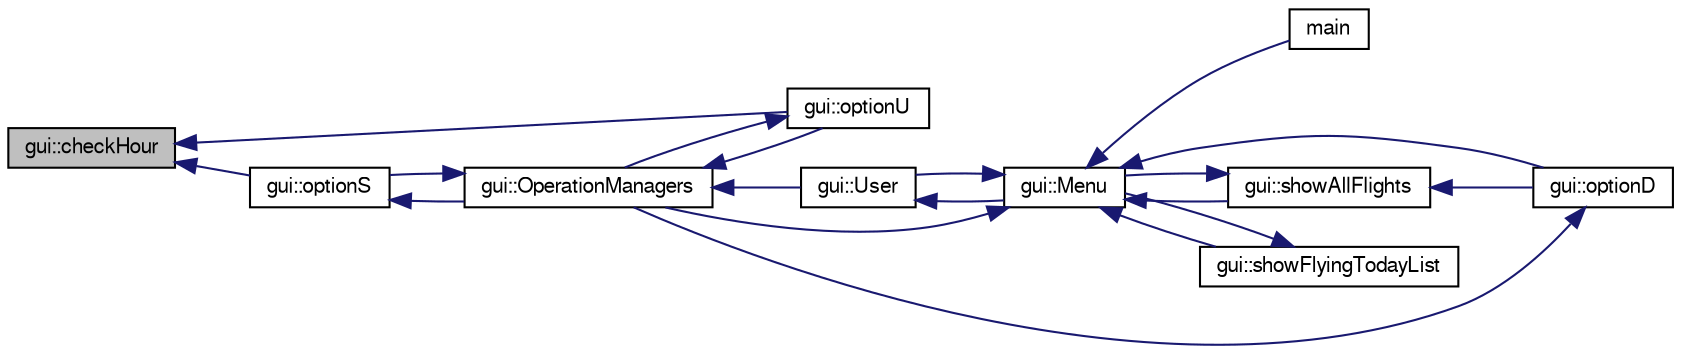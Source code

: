 digraph G
{
  edge [fontname="FreeSans",fontsize="10",labelfontname="FreeSans",labelfontsize="10"];
  node [fontname="FreeSans",fontsize="10",shape=record];
  rankdir=LR;
  Node1 [label="gui::checkHour",height=0.2,width=0.4,color="black", fillcolor="grey75", style="filled" fontcolor="black"];
  Node1 -> Node2 [dir=back,color="midnightblue",fontsize="10",style="solid",fontname="FreeSans"];
  Node2 [label="gui::optionS",height=0.2,width=0.4,color="black", fillcolor="white", style="filled",URL="$classgui.html#afa7a5fc9b6f835a69a0c8433711fad57"];
  Node2 -> Node3 [dir=back,color="midnightblue",fontsize="10",style="solid",fontname="FreeSans"];
  Node3 [label="gui::OperationManagers",height=0.2,width=0.4,color="black", fillcolor="white", style="filled",URL="$classgui.html#afe37700bacd80503661c4f45b55019bd"];
  Node3 -> Node2 [dir=back,color="midnightblue",fontsize="10",style="solid",fontname="FreeSans"];
  Node3 -> Node4 [dir=back,color="midnightblue",fontsize="10",style="solid",fontname="FreeSans"];
  Node4 [label="gui::optionU",height=0.2,width=0.4,color="black", fillcolor="white", style="filled",URL="$classgui.html#ad6587b34a7c6f8c087af1665f5dd7b71",tooltip="!needs to be error checked"];
  Node4 -> Node3 [dir=back,color="midnightblue",fontsize="10",style="solid",fontname="FreeSans"];
  Node3 -> Node5 [dir=back,color="midnightblue",fontsize="10",style="solid",fontname="FreeSans"];
  Node5 [label="gui::User",height=0.2,width=0.4,color="black", fillcolor="white", style="filled",URL="$classgui.html#a3c2584790da727b2c2fabc178c449ea3"];
  Node5 -> Node6 [dir=back,color="midnightblue",fontsize="10",style="solid",fontname="FreeSans"];
  Node6 [label="gui::Menu",height=0.2,width=0.4,color="black", fillcolor="white", style="filled",URL="$classgui.html#a57cd3dc1eca1d8cb7aabb9fa75d79702"];
  Node6 -> Node7 [dir=back,color="midnightblue",fontsize="10",style="solid",fontname="FreeSans"];
  Node7 [label="main",height=0.2,width=0.4,color="black", fillcolor="white", style="filled",URL="$main_8cpp.html#a3c04138a5bfe5d72780bb7e82a18e627"];
  Node6 -> Node3 [dir=back,color="midnightblue",fontsize="10",style="solid",fontname="FreeSans"];
  Node6 -> Node8 [dir=back,color="midnightblue",fontsize="10",style="solid",fontname="FreeSans"];
  Node8 [label="gui::optionD",height=0.2,width=0.4,color="black", fillcolor="white", style="filled",URL="$classgui.html#a0534e0904bd2e2e3694e3da5396d1339"];
  Node8 -> Node3 [dir=back,color="midnightblue",fontsize="10",style="solid",fontname="FreeSans"];
  Node6 -> Node9 [dir=back,color="midnightblue",fontsize="10",style="solid",fontname="FreeSans"];
  Node9 [label="gui::showAllFlights",height=0.2,width=0.4,color="black", fillcolor="white", style="filled",URL="$classgui.html#a5c6627bafacf8ced6dde1abc32e8dea8"];
  Node9 -> Node6 [dir=back,color="midnightblue",fontsize="10",style="solid",fontname="FreeSans"];
  Node9 -> Node8 [dir=back,color="midnightblue",fontsize="10",style="solid",fontname="FreeSans"];
  Node6 -> Node10 [dir=back,color="midnightblue",fontsize="10",style="solid",fontname="FreeSans"];
  Node10 [label="gui::showFlyingTodayList",height=0.2,width=0.4,color="black", fillcolor="white", style="filled",URL="$classgui.html#ad42a2964e4ab71b2f1df11bf0f193d4d"];
  Node10 -> Node6 [dir=back,color="midnightblue",fontsize="10",style="solid",fontname="FreeSans"];
  Node6 -> Node5 [dir=back,color="midnightblue",fontsize="10",style="solid",fontname="FreeSans"];
  Node1 -> Node4 [dir=back,color="midnightblue",fontsize="10",style="solid",fontname="FreeSans"];
}
